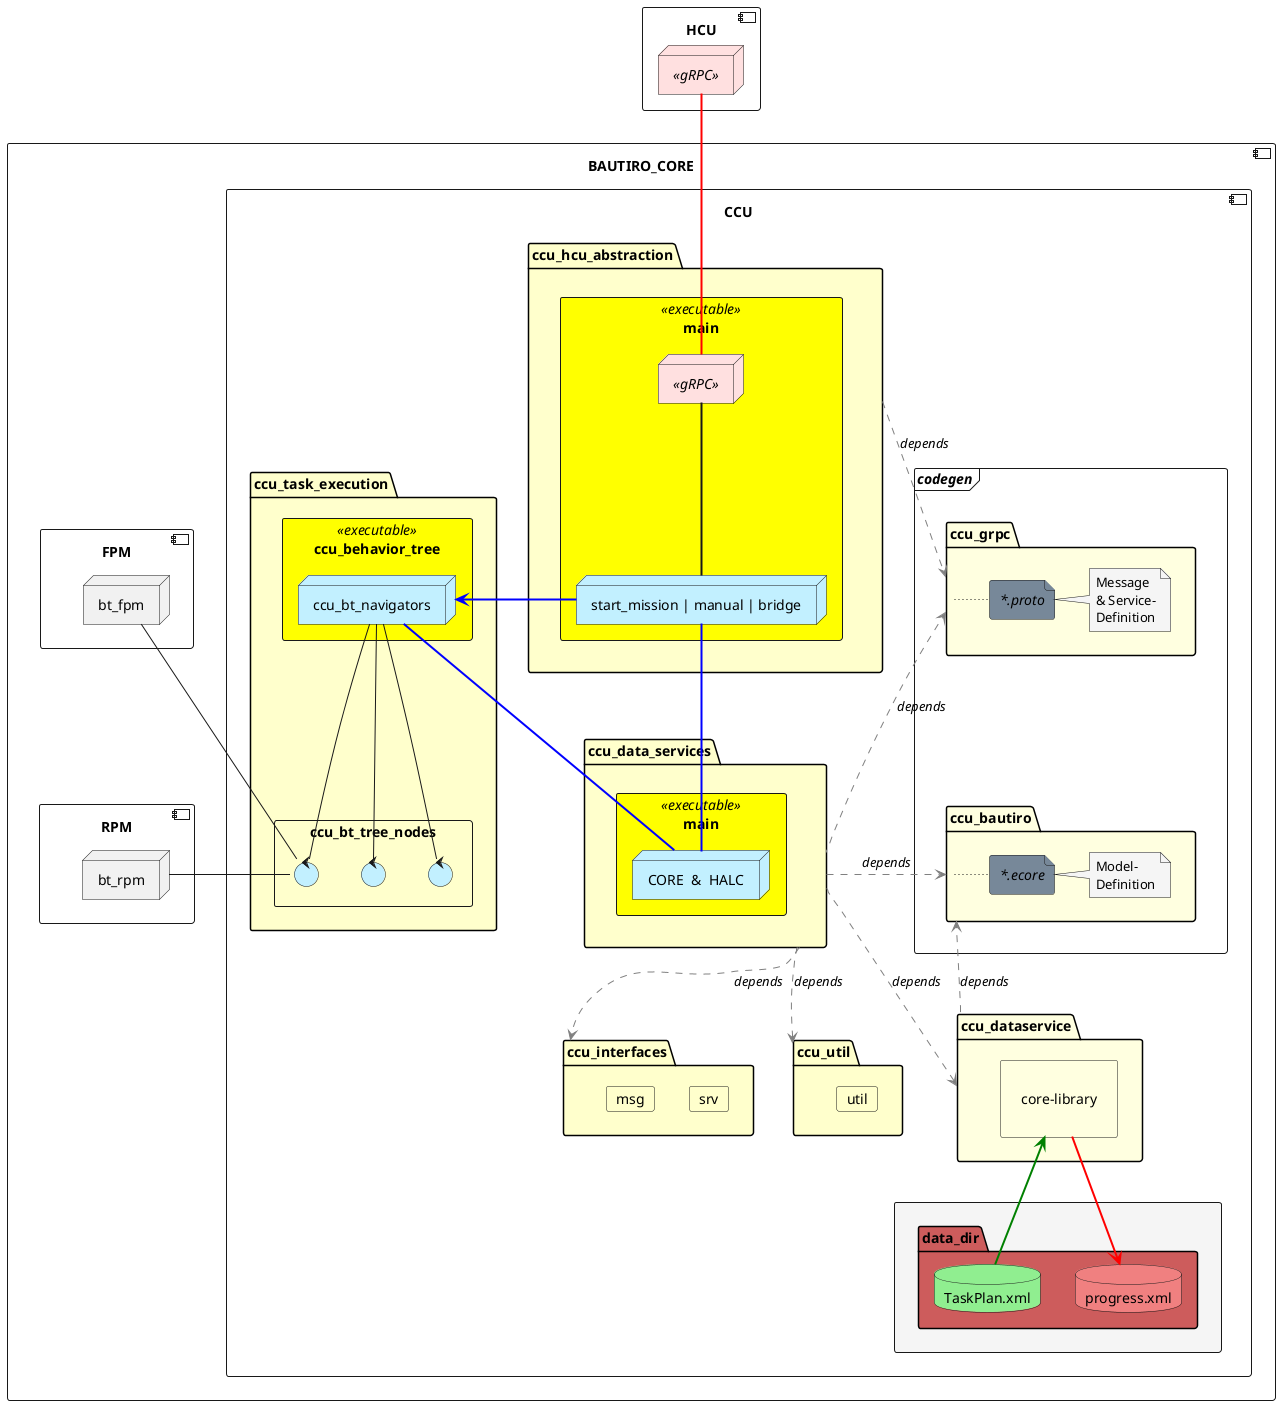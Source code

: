 @startuml CCU Context
component HCU {
    node " " << gRPC >> as hcu #IMPLEMENTATION
}
component BAUTIRO_CORE {
    component CCU {
        folder ccu_hcu_abstraction #BUSINESS {
            rectangle "main" as exe_1 <<executable>> #Yellow {
                node "start_mission | manual | bridge" as bridge #APPLICATION
                node " " << gRPC >> as grpc #IMPLEMENTATION
            }
        }
        folder ccu_data_services #BUSINESS {
            rectangle "main" as exe_2 <<executable>> #Yellow  {
                node "CORE  &  HALC" as CORE_HALC #APPLICATION
            }
        }
        folder ccu_util #BUSINESS {
            card util #BUSINESS
        }
        folder ccu_interfaces #BUSINESS {
            card srv #BUSINESS
            card msg #BUSINESS
        }
        folder ccu_task_execution #BUSINESS {

            rectangle "ccu_behavior_tree" as exe3 <<executable>> #Yellow {
                    node ccu_bt_navigators as me #APPLICATION
            }
            rectangle ccu_bt_tree_nodes #BUSINESS {
                control " " as move_to_pose  #APPLICATION
                control " " as start_drill  #APPLICATION
                control " " as add_mission_event  #APPLICATION
            }
            me -- start_drill
            me -- move_to_pose
            me -- add_mission_event
        }
        folder ccu_dataservice #LightYellow {
            rectangle "\n   core-library   \n" as lib #LightYellow
        }
        frame //codegen//  {
            folder ccu_bautiro #LightYellow {
                file "//*.ecore//" as ecore #LightSlateGrey
                note right #WhiteSmoke: Model-\nDefinition
            }
            folder ccu_grpc #LightYellow {
                file "//*.proto//" as proto #LightSlateGrey
                note right #WhiteSmoke: Message\n& Service-\nDefinition
            }
            ccu_grpc -[dotted]right- proto
            ccu_grpc -[hidden]- ccu_bautiro
            ccu_bautiro  -[dotted]right- ecore
        }
        rectangle #WhiteSmoke {
            folder data_dir #IndianRed{
                database TaskPlan.xml #LightGreen
                database progress.xml #LightCoral
            }
        }
    }
    component FPM {
        node bt_fpm
    }
    component RPM {
        node bt_rpm
    }
    bt_rpm - move_to_pose
    bt_fpm - move_to_pose
    FPM -[hidden]- RPM
}

ccu_hcu_abstraction -[dashed]-> ccu_grpc         #Gray: //depends//
ccu_data_services   -[dashed]up-> ccu_grpc       #Gray: //depends//
ccu_dataservice     -[dashed]up-> ccu_bautiro    #Gray: //depends//
ccu_data_services   -[dashed]right-> ccu_bautiro #Gray: //depends//
ccu_data_services   -[dashed]-> ccu_dataservice  #Gray: //depends//
ccu_data_services   -[dashed]-> ccu_util         #Gray: //depends//
ccu_data_services   -[dashed]-> ccu_interfaces   #Gray: //depends//

lib -[bold]-> progress.xml #RED
TaskPlan.xml -[bold]up-> lib #GREEN
me -[bold]- CORE_HALC #BLUE
hcu -[bold]- grpc #RED
grpc -[bold]- bridge
me <-[bold]right- bridge #BLUE
bridge -[bold]- CORE_HALC #BLUE

@enduml
